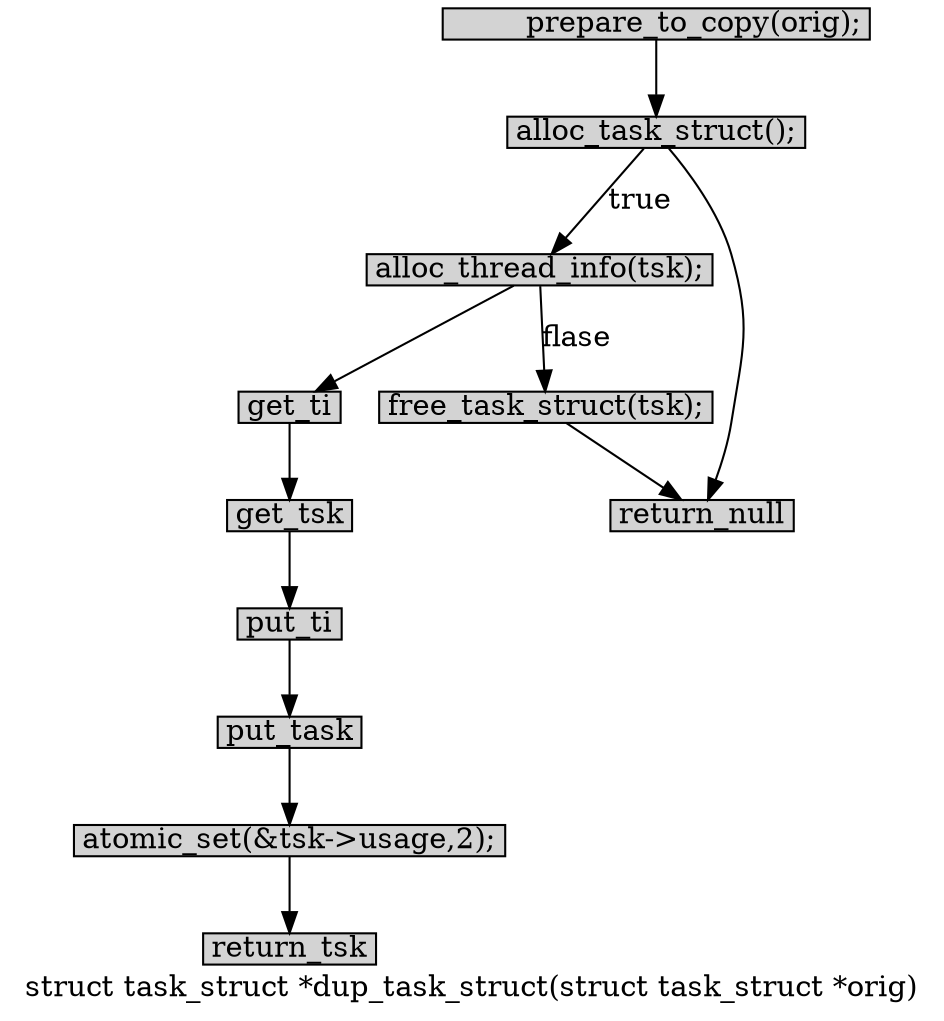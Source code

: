 digraph dup_task_struct{
        label="struct task_struct *dup_task_struct(struct task_struct *orig)";
	
        size="10,18";
        ratio=filled;
        
        
        node[style=filled, shape = box, margin="0.05,0.005",height="0.1",width="0.1"];
        
        prepare_to_copy[label="	prepare_to_copy(orig);"];
        alloc_task_struct[label="alloc_task_struct();"];
        alloc_thread_info[label="alloc_thread_info(tsk);"];
        free_task_struct[label="free_task_struct(tsk);"];
        get_ti;
        get_tsk;
        put_ti;
        put_task;
        atomic_set[label="atomic_set(&tsk->usage,2);"];
        return_null;
        return_tsk;
        
        prepare_to_copy -> alloc_task_struct;
        alloc_task_struct -> alloc_thread_info[label="true"];
        alloc_task_struct -> return_null;
        alloc_thread_info -> free_task_struct[label="flase"];
        free_task_struct -> return_null;
        alloc_thread_info -> get_ti;
        get_ti -> get_tsk;
        get_tsk -> put_ti;
        put_ti -> put_task;
        put_task -> atomic_set;
        atomic_set -> return_tsk;
}
